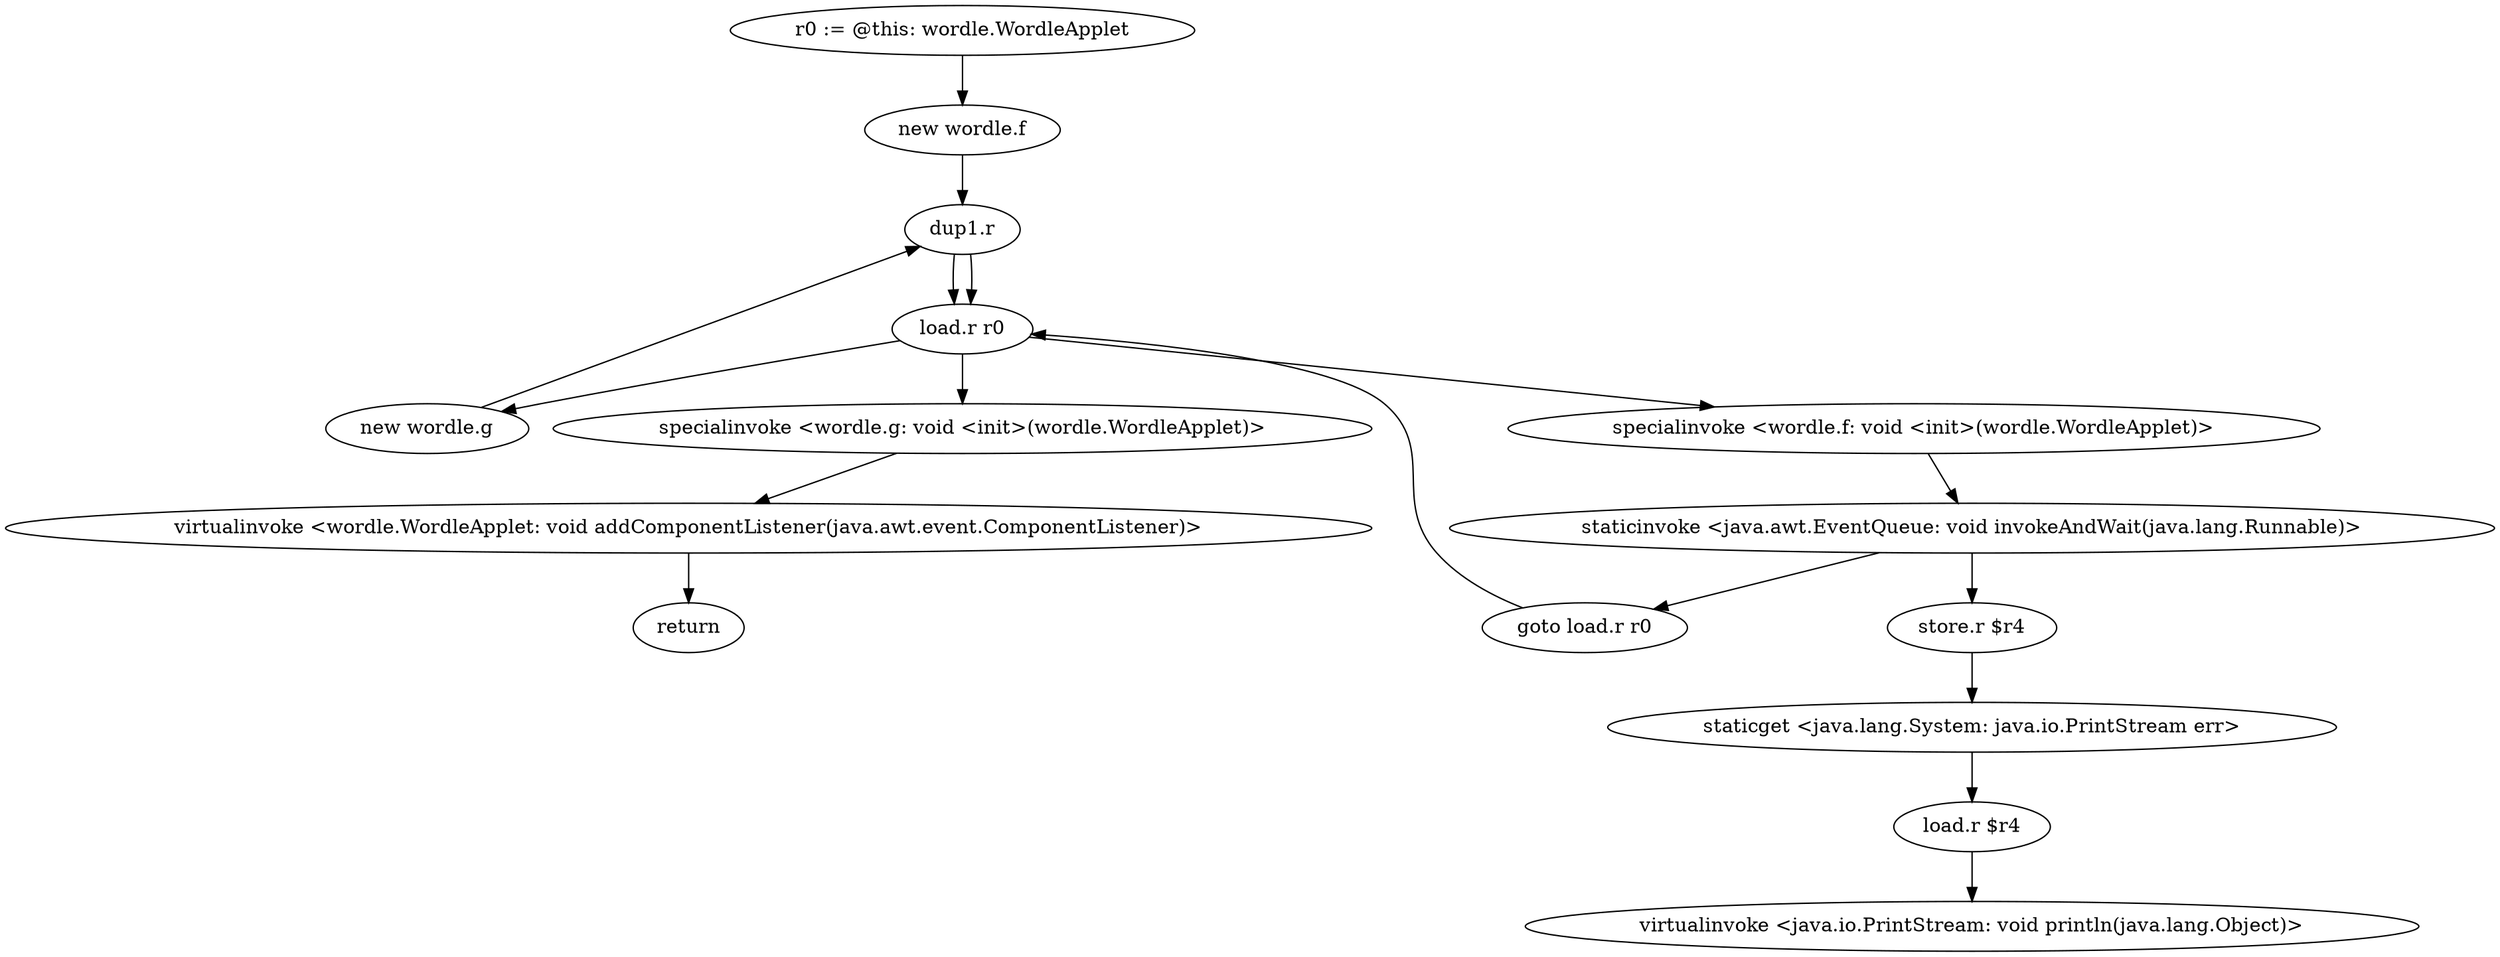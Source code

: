digraph "" {
    "r0 := @this: wordle.WordleApplet"
    "new wordle.f"
    "r0 := @this: wordle.WordleApplet"->"new wordle.f";
    "dup1.r"
    "new wordle.f"->"dup1.r";
    "load.r r0"
    "dup1.r"->"load.r r0";
    "specialinvoke <wordle.f: void <init>(wordle.WordleApplet)>"
    "load.r r0"->"specialinvoke <wordle.f: void <init>(wordle.WordleApplet)>";
    "staticinvoke <java.awt.EventQueue: void invokeAndWait(java.lang.Runnable)>"
    "specialinvoke <wordle.f: void <init>(wordle.WordleApplet)>"->"staticinvoke <java.awt.EventQueue: void invokeAndWait(java.lang.Runnable)>";
    "goto load.r r0"
    "staticinvoke <java.awt.EventQueue: void invokeAndWait(java.lang.Runnable)>"->"goto load.r r0";
    "goto load.r r0"->"load.r r0";
    "new wordle.g"
    "load.r r0"->"new wordle.g";
    "new wordle.g"->"dup1.r";
    "dup1.r"->"load.r r0";
    "specialinvoke <wordle.g: void <init>(wordle.WordleApplet)>"
    "load.r r0"->"specialinvoke <wordle.g: void <init>(wordle.WordleApplet)>";
    "virtualinvoke <wordle.WordleApplet: void addComponentListener(java.awt.event.ComponentListener)>"
    "specialinvoke <wordle.g: void <init>(wordle.WordleApplet)>"->"virtualinvoke <wordle.WordleApplet: void addComponentListener(java.awt.event.ComponentListener)>";
    "return"
    "virtualinvoke <wordle.WordleApplet: void addComponentListener(java.awt.event.ComponentListener)>"->"return";
    "store.r $r4"
    "staticinvoke <java.awt.EventQueue: void invokeAndWait(java.lang.Runnable)>"->"store.r $r4";
    "staticget <java.lang.System: java.io.PrintStream err>"
    "store.r $r4"->"staticget <java.lang.System: java.io.PrintStream err>";
    "load.r $r4"
    "staticget <java.lang.System: java.io.PrintStream err>"->"load.r $r4";
    "virtualinvoke <java.io.PrintStream: void println(java.lang.Object)>"
    "load.r $r4"->"virtualinvoke <java.io.PrintStream: void println(java.lang.Object)>";
}
